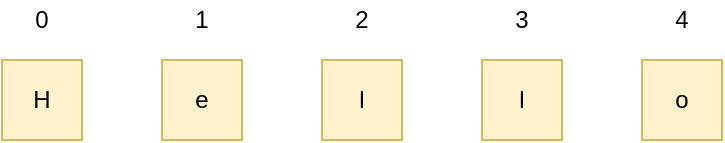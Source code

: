 <mxfile version="15.0.6" type="device"><diagram id="0diLDEiTYbE95EyafWzX" name="Page-1"><mxGraphModel dx="1718" dy="879" grid="1" gridSize="10" guides="1" tooltips="1" connect="1" arrows="1" fold="1" page="1" pageScale="1" pageWidth="850" pageHeight="1100" math="0" shadow="0"><root><mxCell id="0"/><mxCell id="1" parent="0"/><mxCell id="RJnSRt_D3Wp-VIr6gu5v-1" value="H" style="rounded=0;whiteSpace=wrap;html=1;fillColor=#fff2cc;strokeColor=#d6b656;" parent="1" vertex="1"><mxGeometry x="160" y="240" width="40" height="40" as="geometry"/></mxCell><mxCell id="RJnSRt_D3Wp-VIr6gu5v-2" value="e" style="rounded=0;whiteSpace=wrap;html=1;fillColor=#fff2cc;strokeColor=#d6b656;" parent="1" vertex="1"><mxGeometry x="240" y="240" width="40" height="40" as="geometry"/></mxCell><mxCell id="RJnSRt_D3Wp-VIr6gu5v-3" value="l" style="rounded=0;whiteSpace=wrap;html=1;fillColor=#fff2cc;strokeColor=#d6b656;" parent="1" vertex="1"><mxGeometry x="320" y="240" width="40" height="40" as="geometry"/></mxCell><mxCell id="RJnSRt_D3Wp-VIr6gu5v-4" value="l" style="rounded=0;whiteSpace=wrap;html=1;fillColor=#fff2cc;strokeColor=#d6b656;" parent="1" vertex="1"><mxGeometry x="400" y="240" width="40" height="40" as="geometry"/></mxCell><mxCell id="RJnSRt_D3Wp-VIr6gu5v-5" value="0" style="text;html=1;strokeColor=none;fillColor=none;align=center;verticalAlign=middle;whiteSpace=wrap;rounded=0;" parent="1" vertex="1"><mxGeometry x="160" y="210" width="40" height="20" as="geometry"/></mxCell><mxCell id="RJnSRt_D3Wp-VIr6gu5v-6" value="1" style="text;html=1;strokeColor=none;fillColor=none;align=center;verticalAlign=middle;whiteSpace=wrap;rounded=0;" parent="1" vertex="1"><mxGeometry x="240" y="210" width="40" height="20" as="geometry"/></mxCell><mxCell id="RJnSRt_D3Wp-VIr6gu5v-7" value="2" style="text;html=1;strokeColor=none;fillColor=none;align=center;verticalAlign=middle;whiteSpace=wrap;rounded=0;" parent="1" vertex="1"><mxGeometry x="320" y="210" width="40" height="20" as="geometry"/></mxCell><mxCell id="RJnSRt_D3Wp-VIr6gu5v-8" value="3" style="text;html=1;strokeColor=none;fillColor=none;align=center;verticalAlign=middle;whiteSpace=wrap;rounded=0;" parent="1" vertex="1"><mxGeometry x="400" y="210" width="40" height="20" as="geometry"/></mxCell><mxCell id="mV7f3tcw7gn4NSzmhf-U-1" value="o" style="rounded=0;whiteSpace=wrap;html=1;fillColor=#fff2cc;strokeColor=#d6b656;" vertex="1" parent="1"><mxGeometry x="480" y="240" width="40" height="40" as="geometry"/></mxCell><mxCell id="mV7f3tcw7gn4NSzmhf-U-5" value="4" style="text;html=1;strokeColor=none;fillColor=none;align=center;verticalAlign=middle;whiteSpace=wrap;rounded=0;" vertex="1" parent="1"><mxGeometry x="480" y="210" width="40" height="20" as="geometry"/></mxCell></root></mxGraphModel></diagram></mxfile>